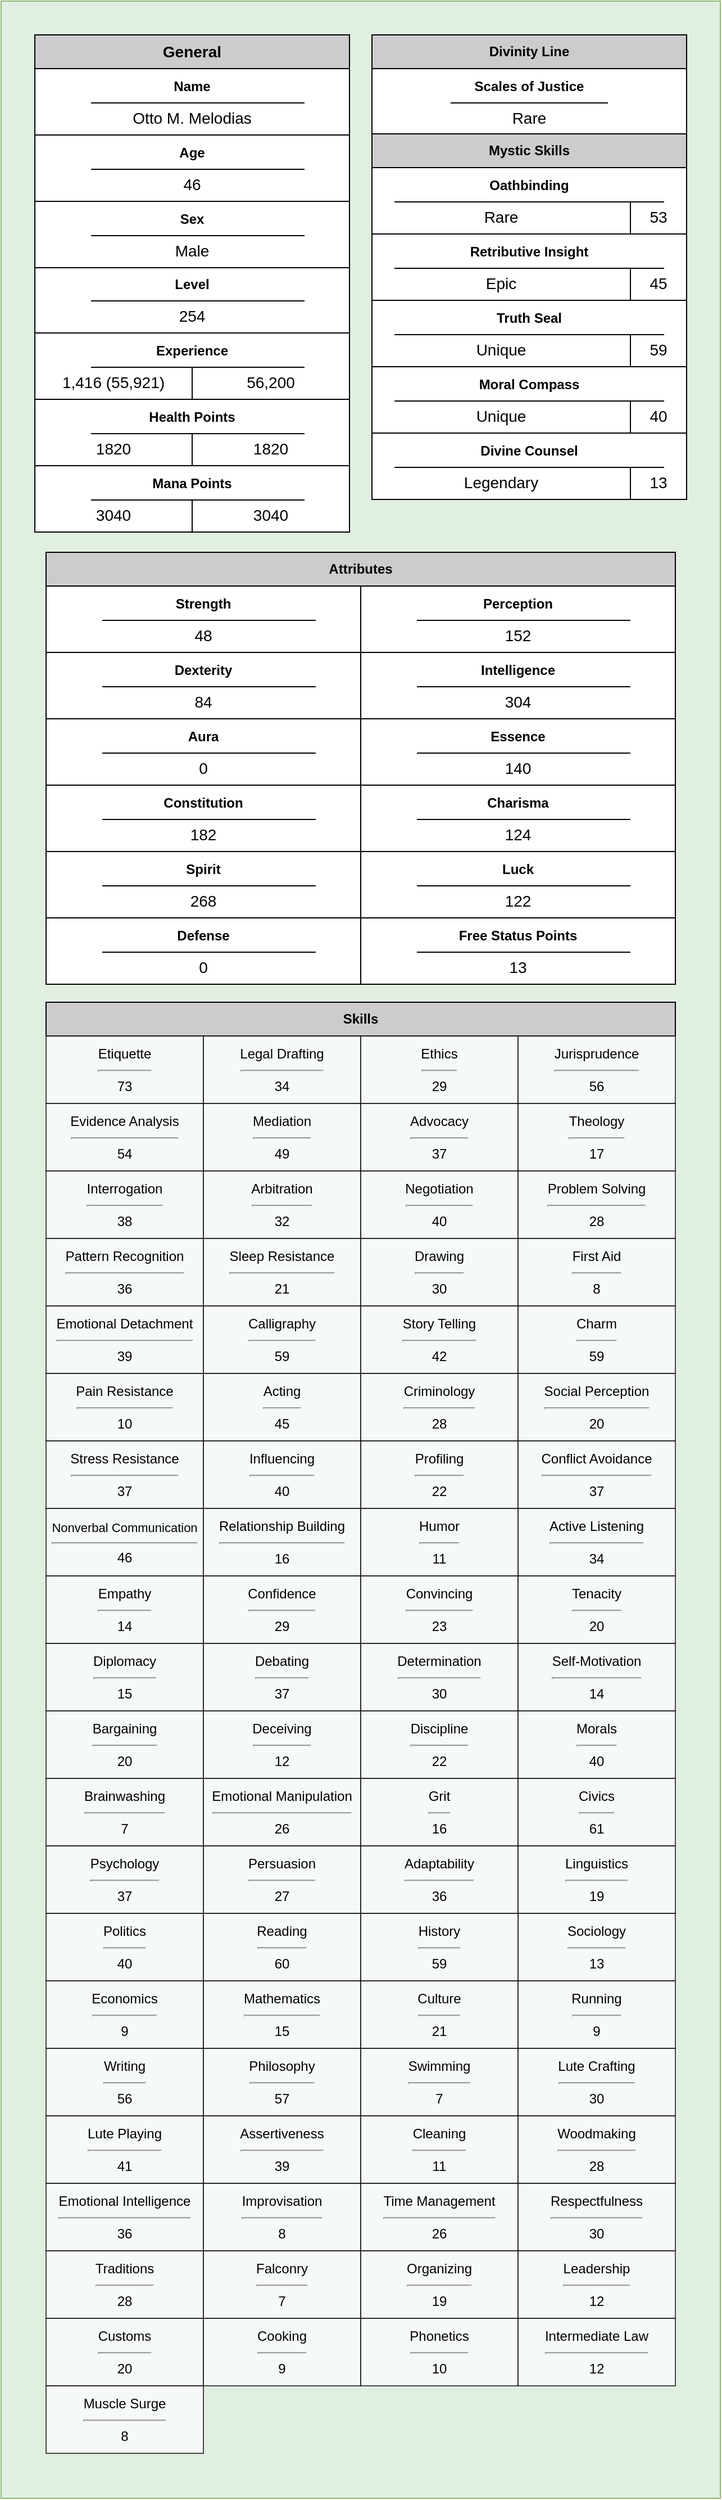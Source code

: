 <mxfile>
    <diagram name="Chapter_197_Otto" id="vyDlKF1bLINm5wJuJQlG">
        <mxGraphModel dx="1026" dy="722" grid="1" gridSize="10" guides="1" tooltips="1" connect="1" arrows="1" fold="1" page="1" pageScale="1" pageWidth="827" pageHeight="1169" math="0" shadow="0">
            <root>
                <mxCell id="0"/>
                <mxCell id="1" parent="0"/>
                <mxCell id="cvKSAtzWg2OH9WG14mFE-227" value="" style="rounded=0;whiteSpace=wrap;html=1;fillColor=#FFFFFF;strokeColor=#82b366;" parent="1" vertex="1">
                    <mxGeometry x="40" y="40" width="640" height="2220" as="geometry"/>
                </mxCell>
                <mxCell id="7pUMp-ePgJumYKTbxFki-1" value="" style="rounded=0;whiteSpace=wrap;html=1;fillColor=#d5e8d4;strokeColor=#82b366;opacity=70;" parent="1" vertex="1">
                    <mxGeometry x="40" y="40" width="640" height="2220" as="geometry"/>
                </mxCell>
                <mxCell id="7pUMp-ePgJumYKTbxFki-2" value="&lt;b&gt;&lt;font style=&quot;font-size: 14px;&quot; color=&quot;#000000&quot;&gt;General&lt;/font&gt;&lt;/b&gt;" style="rounded=1;whiteSpace=wrap;html=1;fillColor=#CCCCCC;strokeColor=#000000;arcSize=0;" parent="1" vertex="1">
                    <mxGeometry x="70" y="70" width="280" height="30" as="geometry"/>
                </mxCell>
                <mxCell id="7pUMp-ePgJumYKTbxFki-8" value="&lt;b&gt;Attributes&lt;/b&gt;" style="rounded=1;whiteSpace=wrap;html=1;fillColor=#CCCCCC;strokeColor=#000000;fontColor=#000000;arcSize=0;" parent="1" vertex="1">
                    <mxGeometry x="80" y="530" width="560" height="30" as="geometry"/>
                </mxCell>
                <mxCell id="cvKSAtzWg2OH9WG14mFE-49" value="&lt;b&gt;&lt;font color=&quot;#000000&quot;&gt;Divinity Line&lt;/font&gt;&lt;/b&gt;" style="rounded=1;whiteSpace=wrap;html=1;fillColor=#CCCCCC;strokeColor=#000000;arcSize=0;" parent="1" vertex="1">
                    <mxGeometry x="370" y="70" width="280" height="30" as="geometry"/>
                </mxCell>
                <mxCell id="cvKSAtzWg2OH9WG14mFE-122" value="&lt;font style=&quot;font-size: 14px;&quot; color=&quot;#000000&quot;&gt;Otto M. Melodias&lt;/font&gt;" style="shape=partialRectangle;whiteSpace=wrap;html=1;bottom=1;right=1;left=1;top=0;fillColor=#FFFFFF;routingCenterX=-0.5;shadow=0;comic=0;strokeColor=#000000;fontSize=17;" parent="1" vertex="1">
                    <mxGeometry x="70" y="129" width="280" height="30" as="geometry"/>
                </mxCell>
                <mxCell id="cvKSAtzWg2OH9WG14mFE-123" value="&lt;font size=&quot;1&quot; style=&quot;&quot; color=&quot;#000000&quot;&gt;&lt;b style=&quot;font-size: 12px;&quot;&gt;Name&lt;/b&gt;&lt;/font&gt;" style="shape=partialRectangle;whiteSpace=wrap;html=1;bottom=1;right=1;left=1;top=0;fillColor=#FFFFFF;routingCenterX=-0.5;shadow=0;comic=0;strokeColor=#000000;fontSize=17;direction=west;" parent="1" vertex="1">
                    <mxGeometry x="70" y="100" width="280" height="30" as="geometry"/>
                </mxCell>
                <mxCell id="cvKSAtzWg2OH9WG14mFE-124" value="" style="line;strokeWidth=1;html=1;shadow=0;comic=0;strokeColor=#000000;fontSize=17;fillColor=#FFFFFF;" parent="1" vertex="1">
                    <mxGeometry x="120" y="130" width="190" height="1" as="geometry"/>
                </mxCell>
                <mxCell id="cvKSAtzWg2OH9WG14mFE-125" value="&lt;font style=&quot;font-size: 14px;&quot; color=&quot;#000000&quot;&gt;Rare&lt;/font&gt;" style="shape=partialRectangle;whiteSpace=wrap;html=1;bottom=1;right=1;left=1;top=0;fillColor=#FFFFFF;routingCenterX=-0.5;shadow=0;comic=0;strokeColor=#000000;fontSize=17;" parent="1" vertex="1">
                    <mxGeometry x="370" y="129" width="280" height="30" as="geometry"/>
                </mxCell>
                <mxCell id="cvKSAtzWg2OH9WG14mFE-126" value="&lt;font size=&quot;1&quot; style=&quot;&quot; color=&quot;#000000&quot;&gt;&lt;b style=&quot;font-size: 12px;&quot;&gt;Scales of Justice&lt;/b&gt;&lt;/font&gt;" style="shape=partialRectangle;whiteSpace=wrap;html=1;bottom=1;right=1;left=1;top=0;fillColor=#FFFFFF;routingCenterX=-0.5;shadow=0;comic=0;strokeColor=#000000;fontSize=17;direction=west;" parent="1" vertex="1">
                    <mxGeometry x="370" y="100" width="280" height="30" as="geometry"/>
                </mxCell>
                <mxCell id="cvKSAtzWg2OH9WG14mFE-127" value="" style="line;strokeWidth=1;html=1;shadow=0;comic=0;strokeColor=#000000;fontSize=17;fillColor=#FFFFFF;" parent="1" vertex="1">
                    <mxGeometry x="440" y="130" width="140" height="1" as="geometry"/>
                </mxCell>
                <mxCell id="cvKSAtzWg2OH9WG14mFE-128" value="&lt;font style=&quot;font-size: 14px;&quot; color=&quot;#000000&quot;&gt;254&lt;/font&gt;" style="shape=partialRectangle;whiteSpace=wrap;html=1;bottom=1;right=1;left=1;top=0;fillColor=#FFFFFF;routingCenterX=-0.5;shadow=0;comic=0;strokeColor=#000000;fontSize=17;" parent="1" vertex="1">
                    <mxGeometry x="70" y="305" width="280" height="30" as="geometry"/>
                </mxCell>
                <mxCell id="cvKSAtzWg2OH9WG14mFE-129" value="&lt;font size=&quot;1&quot; style=&quot;&quot; color=&quot;#000000&quot;&gt;&lt;b style=&quot;font-size: 12px;&quot;&gt;Level&lt;/b&gt;&lt;/font&gt;" style="shape=partialRectangle;whiteSpace=wrap;html=1;bottom=1;right=1;left=1;top=0;fillColor=#FFFFFF;routingCenterX=-0.5;shadow=0;comic=0;strokeColor=#000000;fontSize=17;direction=west;" parent="1" vertex="1">
                    <mxGeometry x="70" y="276" width="280" height="30" as="geometry"/>
                </mxCell>
                <mxCell id="cvKSAtzWg2OH9WG14mFE-130" value="" style="line;strokeWidth=1;html=1;shadow=0;comic=0;strokeColor=#000000;fontSize=17;fillColor=#FFFFFF;" parent="1" vertex="1">
                    <mxGeometry x="120" y="306" width="190" height="1" as="geometry"/>
                </mxCell>
                <mxCell id="cvKSAtzWg2OH9WG14mFE-136" value="56,200" style="shape=partialRectangle;whiteSpace=wrap;html=1;bottom=1;right=1;left=1;top=0;fillColor=#FFFFFF;routingCenterX=-0.5;shadow=0;comic=0;strokeColor=#000000;strokeWidth=1;fontSize=14;fontColor=#000000;" parent="1" vertex="1">
                    <mxGeometry x="210" y="364" width="140" height="30" as="geometry"/>
                </mxCell>
                <mxCell id="cvKSAtzWg2OH9WG14mFE-137" value="1,416 (55,921)" style="shape=partialRectangle;whiteSpace=wrap;html=1;bottom=1;right=1;left=1;top=0;fillColor=#FFFFFF;routingCenterX=-0.5;shadow=0;comic=0;strokeColor=#000000;strokeWidth=1;fontSize=14;fontColor=#000000;" parent="1" vertex="1">
                    <mxGeometry x="70" y="364" width="140" height="30" as="geometry"/>
                </mxCell>
                <mxCell id="cvKSAtzWg2OH9WG14mFE-133" value="" style="line;strokeWidth=1;html=1;shadow=0;comic=0;strokeColor=#000000;fontSize=17;fillColor=#FFFFFF;" parent="1" vertex="1">
                    <mxGeometry x="120" y="365" width="190" height="1" as="geometry"/>
                </mxCell>
                <mxCell id="cvKSAtzWg2OH9WG14mFE-132" value="&lt;font size=&quot;1&quot; style=&quot;&quot; color=&quot;#000000&quot;&gt;&lt;b style=&quot;font-size: 12px;&quot;&gt;Experience&lt;/b&gt;&lt;/font&gt;" style="shape=partialRectangle;whiteSpace=wrap;html=1;bottom=1;right=1;left=1;top=0;fillColor=#FFFFFF;routingCenterX=-0.5;shadow=0;comic=0;strokeColor=#000000;fontSize=17;direction=west;" parent="1" vertex="1">
                    <mxGeometry x="70" y="335" width="280" height="30" as="geometry"/>
                </mxCell>
                <mxCell id="cvKSAtzWg2OH9WG14mFE-139" value="1820" style="shape=partialRectangle;whiteSpace=wrap;html=1;bottom=1;right=1;left=1;top=0;fillColor=#FFFFFF;routingCenterX=-0.5;shadow=0;comic=0;strokeColor=#000000;strokeWidth=1;fontSize=14;fontColor=#000000;" parent="1" vertex="1">
                    <mxGeometry x="210" y="423" width="140" height="30" as="geometry"/>
                </mxCell>
                <mxCell id="cvKSAtzWg2OH9WG14mFE-140" value="1820" style="shape=partialRectangle;whiteSpace=wrap;html=1;bottom=1;right=1;left=1;top=0;fillColor=#FFFFFF;routingCenterX=-0.5;shadow=0;comic=0;strokeColor=#000000;strokeWidth=1;fontSize=14;fontColor=#000000;" parent="1" vertex="1">
                    <mxGeometry x="70" y="423" width="140" height="30" as="geometry"/>
                </mxCell>
                <mxCell id="cvKSAtzWg2OH9WG14mFE-141" value="" style="line;strokeWidth=1;html=1;shadow=0;comic=0;strokeColor=#000000;fontSize=17;fillColor=#FFFFFF;" parent="1" vertex="1">
                    <mxGeometry x="120" y="424" width="190" height="1" as="geometry"/>
                </mxCell>
                <mxCell id="cvKSAtzWg2OH9WG14mFE-142" value="&lt;font size=&quot;1&quot; style=&quot;&quot; color=&quot;#000000&quot;&gt;&lt;b style=&quot;font-size: 12px;&quot;&gt;Health Points&lt;/b&gt;&lt;/font&gt;" style="shape=partialRectangle;whiteSpace=wrap;html=1;bottom=1;right=1;left=1;top=0;fillColor=#FFFFFF;routingCenterX=-0.5;shadow=0;comic=0;strokeColor=#000000;fontSize=17;direction=west;" parent="1" vertex="1">
                    <mxGeometry x="70" y="394" width="280" height="30" as="geometry"/>
                </mxCell>
                <mxCell id="cvKSAtzWg2OH9WG14mFE-143" value="3040" style="shape=partialRectangle;whiteSpace=wrap;html=1;bottom=1;right=1;left=1;top=0;fillColor=#FFFFFF;routingCenterX=-0.5;shadow=0;comic=0;strokeColor=#000000;strokeWidth=1;fontSize=14;fontColor=#000000;" parent="1" vertex="1">
                    <mxGeometry x="210" y="482" width="140" height="30" as="geometry"/>
                </mxCell>
                <mxCell id="cvKSAtzWg2OH9WG14mFE-144" value="3040" style="shape=partialRectangle;whiteSpace=wrap;html=1;bottom=1;right=1;left=1;top=0;fillColor=#FFFFFF;routingCenterX=-0.5;shadow=0;comic=0;strokeColor=#000000;strokeWidth=1;fontSize=14;fontColor=#000000;" parent="1" vertex="1">
                    <mxGeometry x="70" y="482" width="140" height="30" as="geometry"/>
                </mxCell>
                <mxCell id="cvKSAtzWg2OH9WG14mFE-145" value="" style="line;strokeWidth=1;html=1;shadow=0;comic=0;strokeColor=#000000;fontSize=17;fillColor=#FFFFFF;" parent="1" vertex="1">
                    <mxGeometry x="120" y="483" width="190" height="1" as="geometry"/>
                </mxCell>
                <mxCell id="cvKSAtzWg2OH9WG14mFE-146" value="&lt;font size=&quot;1&quot; style=&quot;&quot; color=&quot;#000000&quot;&gt;&lt;b style=&quot;font-size: 12px;&quot;&gt;Mana Points&lt;/b&gt;&lt;/font&gt;" style="shape=partialRectangle;whiteSpace=wrap;html=1;bottom=1;right=1;left=1;top=0;fillColor=#FFFFFF;routingCenterX=-0.5;shadow=0;comic=0;strokeColor=#000000;fontSize=17;direction=west;" parent="1" vertex="1">
                    <mxGeometry x="70" y="453" width="280" height="30" as="geometry"/>
                </mxCell>
                <mxCell id="cvKSAtzWg2OH9WG14mFE-147" value="53" style="shape=partialRectangle;whiteSpace=wrap;html=1;bottom=1;right=1;left=1;top=0;fillColor=#FFFFFF;routingCenterX=-0.5;shadow=0;comic=0;strokeColor=#000000;strokeWidth=1;fontSize=14;fontColor=#000000;" parent="1" vertex="1">
                    <mxGeometry x="600" y="217" width="50" height="30" as="geometry"/>
                </mxCell>
                <mxCell id="cvKSAtzWg2OH9WG14mFE-148" value="Rare" style="shape=partialRectangle;whiteSpace=wrap;html=1;bottom=1;right=1;left=1;top=0;fillColor=#FFFFFF;routingCenterX=-0.5;shadow=0;comic=0;strokeColor=#000000;strokeWidth=1;fontSize=14;fontColor=#000000;" parent="1" vertex="1">
                    <mxGeometry x="370" y="217" width="230" height="30" as="geometry"/>
                </mxCell>
                <mxCell id="cvKSAtzWg2OH9WG14mFE-150" value="&lt;font size=&quot;1&quot; style=&quot;&quot; color=&quot;#000000&quot;&gt;&lt;b style=&quot;font-size: 12px;&quot;&gt;Oathbinding&lt;/b&gt;&lt;/font&gt;" style="shape=partialRectangle;whiteSpace=wrap;html=1;bottom=1;right=1;left=1;top=0;fillColor=#FFFFFF;routingCenterX=-0.5;shadow=0;comic=0;strokeColor=#000000;fontSize=17;direction=west;" parent="1" vertex="1">
                    <mxGeometry x="370" y="188" width="280" height="30" as="geometry"/>
                </mxCell>
                <mxCell id="cvKSAtzWg2OH9WG14mFE-149" value="" style="line;strokeWidth=1;html=1;shadow=0;comic=0;strokeColor=#000000;fontSize=17;fillColor=#FFFFFF;" parent="1" vertex="1">
                    <mxGeometry x="390" y="218" width="240" height="1" as="geometry"/>
                </mxCell>
                <mxCell id="cvKSAtzWg2OH9WG14mFE-152" value="45" style="shape=partialRectangle;whiteSpace=wrap;html=1;bottom=1;right=1;left=1;top=0;fillColor=#FFFFFF;routingCenterX=-0.5;shadow=0;comic=0;strokeColor=#000000;strokeWidth=1;fontSize=14;fontColor=#000000;" parent="1" vertex="1">
                    <mxGeometry x="600" y="276" width="50" height="30" as="geometry"/>
                </mxCell>
                <mxCell id="cvKSAtzWg2OH9WG14mFE-153" value="Epic" style="shape=partialRectangle;whiteSpace=wrap;html=1;bottom=1;right=1;left=1;top=0;fillColor=#FFFFFF;routingCenterX=-0.5;shadow=0;comic=0;strokeColor=#000000;strokeWidth=1;fontSize=14;fontColor=#000000;" parent="1" vertex="1">
                    <mxGeometry x="370" y="276" width="230" height="30" as="geometry"/>
                </mxCell>
                <mxCell id="cvKSAtzWg2OH9WG14mFE-155" value="&lt;font size=&quot;1&quot; style=&quot;&quot; color=&quot;#000000&quot;&gt;&lt;b style=&quot;font-size: 12px;&quot;&gt;Retributive Insight&lt;/b&gt;&lt;/font&gt;" style="shape=partialRectangle;whiteSpace=wrap;html=1;bottom=1;right=1;left=1;top=0;fillColor=#FFFFFF;routingCenterX=-0.5;shadow=0;comic=0;strokeColor=#000000;fontSize=17;direction=west;" parent="1" vertex="1">
                    <mxGeometry x="370" y="247" width="280" height="30" as="geometry"/>
                </mxCell>
                <mxCell id="cvKSAtzWg2OH9WG14mFE-156" value="" style="line;strokeWidth=1;html=1;shadow=0;comic=0;strokeColor=#000000;fontSize=17;fillColor=#FFFFFF;" parent="1" vertex="1">
                    <mxGeometry x="390" y="277" width="240" height="1" as="geometry"/>
                </mxCell>
                <mxCell id="cvKSAtzWg2OH9WG14mFE-157" value="59" style="shape=partialRectangle;whiteSpace=wrap;html=1;bottom=1;right=1;left=1;top=0;fillColor=#FFFFFF;routingCenterX=-0.5;shadow=0;comic=0;strokeColor=#000000;strokeWidth=1;fontSize=14;fontColor=#000000;" parent="1" vertex="1">
                    <mxGeometry x="600" y="335" width="50" height="30" as="geometry"/>
                </mxCell>
                <mxCell id="cvKSAtzWg2OH9WG14mFE-158" value="Unique" style="shape=partialRectangle;whiteSpace=wrap;html=1;bottom=1;right=1;left=1;top=0;fillColor=#FFFFFF;routingCenterX=-0.5;shadow=0;comic=0;strokeColor=#000000;strokeWidth=1;fontSize=14;fontColor=#000000;" parent="1" vertex="1">
                    <mxGeometry x="370" y="335" width="230" height="30" as="geometry"/>
                </mxCell>
                <mxCell id="cvKSAtzWg2OH9WG14mFE-160" value="&lt;font size=&quot;1&quot; style=&quot;&quot; color=&quot;#000000&quot;&gt;&lt;b style=&quot;font-size: 12px;&quot;&gt;Truth Seal&lt;/b&gt;&lt;/font&gt;" style="shape=partialRectangle;whiteSpace=wrap;html=1;bottom=1;right=1;left=1;top=0;fillColor=#FFFFFF;routingCenterX=-0.5;shadow=0;comic=0;strokeColor=#000000;fontSize=17;direction=west;" parent="1" vertex="1">
                    <mxGeometry x="370" y="306" width="280" height="30" as="geometry"/>
                </mxCell>
                <mxCell id="cvKSAtzWg2OH9WG14mFE-161" value="" style="line;strokeWidth=1;html=1;shadow=0;comic=0;strokeColor=#000000;fontSize=17;fillColor=#FFFFFF;" parent="1" vertex="1">
                    <mxGeometry x="390" y="336" width="240" height="1" as="geometry"/>
                </mxCell>
                <mxCell id="cvKSAtzWg2OH9WG14mFE-162" value="&lt;b&gt;&lt;font color=&quot;#000000&quot;&gt;Mystic Skills&lt;/font&gt;&lt;/b&gt;" style="rounded=1;whiteSpace=wrap;html=1;fillColor=#CCCCCC;strokeColor=#000000;arcSize=0;" parent="1" vertex="1">
                    <mxGeometry x="370" y="158" width="280" height="30" as="geometry"/>
                </mxCell>
                <mxCell id="cvKSAtzWg2OH9WG14mFE-163" value="&lt;font style=&quot;font-size: 14px;&quot; color=&quot;#000000&quot;&gt;48&lt;/font&gt;" style="shape=partialRectangle;whiteSpace=wrap;html=1;bottom=1;right=1;left=1;top=0;fillColor=#FFFFFF;routingCenterX=-0.5;shadow=0;comic=0;strokeColor=#000000;fontSize=17;" parent="1" vertex="1">
                    <mxGeometry x="80" y="589" width="280" height="30" as="geometry"/>
                </mxCell>
                <mxCell id="cvKSAtzWg2OH9WG14mFE-164" value="&lt;font size=&quot;1&quot; style=&quot;&quot; color=&quot;#000000&quot;&gt;&lt;b style=&quot;font-size: 12px;&quot;&gt;Strength&lt;/b&gt;&lt;/font&gt;" style="shape=partialRectangle;whiteSpace=wrap;html=1;bottom=1;right=1;left=1;top=0;fillColor=#FFFFFF;routingCenterX=-0.5;shadow=0;comic=0;strokeColor=#000000;fontSize=17;direction=west;" parent="1" vertex="1">
                    <mxGeometry x="80" y="560" width="280" height="30" as="geometry"/>
                </mxCell>
                <mxCell id="cvKSAtzWg2OH9WG14mFE-165" value="" style="line;strokeWidth=1;html=1;shadow=0;comic=0;strokeColor=#000000;fontSize=17;fillColor=#FFFFFF;" parent="1" vertex="1">
                    <mxGeometry x="130" y="590" width="190" height="1" as="geometry"/>
                </mxCell>
                <mxCell id="cvKSAtzWg2OH9WG14mFE-166" value="&lt;font style=&quot;font-size: 14px;&quot; color=&quot;#000000&quot;&gt;84&lt;/font&gt;" style="shape=partialRectangle;whiteSpace=wrap;html=1;bottom=1;right=1;left=1;top=0;fillColor=#FFFFFF;routingCenterX=-0.5;shadow=0;comic=0;strokeColor=#000000;fontSize=17;" parent="1" vertex="1">
                    <mxGeometry x="80" y="648" width="280" height="30" as="geometry"/>
                </mxCell>
                <mxCell id="cvKSAtzWg2OH9WG14mFE-167" value="&lt;font size=&quot;1&quot; style=&quot;&quot; color=&quot;#000000&quot;&gt;&lt;b style=&quot;font-size: 12px;&quot;&gt;Dexterity&lt;/b&gt;&lt;/font&gt;" style="shape=partialRectangle;whiteSpace=wrap;html=1;bottom=1;right=1;left=1;top=0;fillColor=#FFFFFF;routingCenterX=-0.5;shadow=0;comic=0;strokeColor=#000000;fontSize=17;direction=west;" parent="1" vertex="1">
                    <mxGeometry x="80" y="619" width="280" height="30" as="geometry"/>
                </mxCell>
                <mxCell id="cvKSAtzWg2OH9WG14mFE-168" value="" style="line;strokeWidth=1;html=1;shadow=0;comic=0;strokeColor=#000000;fontSize=17;fillColor=#FFFFFF;" parent="1" vertex="1">
                    <mxGeometry x="130" y="649" width="190" height="1" as="geometry"/>
                </mxCell>
                <mxCell id="cvKSAtzWg2OH9WG14mFE-174" value="&lt;font style=&quot;font-size: 14px;&quot; color=&quot;#000000&quot;&gt;0&lt;/font&gt;" style="shape=partialRectangle;whiteSpace=wrap;html=1;bottom=1;right=1;left=1;top=0;fillColor=#FFFFFF;routingCenterX=-0.5;shadow=0;comic=0;strokeColor=#000000;fontSize=17;" parent="1" vertex="1">
                    <mxGeometry x="80" y="707" width="280" height="30" as="geometry"/>
                </mxCell>
                <mxCell id="cvKSAtzWg2OH9WG14mFE-175" value="&lt;font size=&quot;1&quot; style=&quot;&quot; color=&quot;#000000&quot;&gt;&lt;b style=&quot;font-size: 12px;&quot;&gt;Aura&lt;/b&gt;&lt;/font&gt;" style="shape=partialRectangle;whiteSpace=wrap;html=1;bottom=1;right=1;left=1;top=0;fillColor=#FFFFFF;routingCenterX=-0.5;shadow=0;comic=0;strokeColor=#000000;fontSize=17;direction=west;" parent="1" vertex="1">
                    <mxGeometry x="80" y="678" width="280" height="30" as="geometry"/>
                </mxCell>
                <mxCell id="cvKSAtzWg2OH9WG14mFE-176" value="" style="line;strokeWidth=1;html=1;shadow=0;comic=0;strokeColor=#000000;fontSize=17;fillColor=#FFFFFF;" parent="1" vertex="1">
                    <mxGeometry x="130" y="708" width="190" height="1" as="geometry"/>
                </mxCell>
                <mxCell id="cvKSAtzWg2OH9WG14mFE-180" value="&lt;font style=&quot;font-size: 14px;&quot; color=&quot;#000000&quot;&gt;152&lt;/font&gt;" style="shape=partialRectangle;whiteSpace=wrap;html=1;bottom=1;right=1;left=1;top=0;fillColor=#FFFFFF;routingCenterX=-0.5;shadow=0;comic=0;strokeColor=#000000;fontSize=17;" parent="1" vertex="1">
                    <mxGeometry x="360" y="589" width="280" height="30" as="geometry"/>
                </mxCell>
                <mxCell id="cvKSAtzWg2OH9WG14mFE-181" value="&lt;font size=&quot;1&quot; style=&quot;&quot; color=&quot;#000000&quot;&gt;&lt;b style=&quot;font-size: 12px;&quot;&gt;Perception&lt;/b&gt;&lt;/font&gt;" style="shape=partialRectangle;whiteSpace=wrap;html=1;bottom=1;right=1;left=1;top=0;fillColor=#FFFFFF;routingCenterX=-0.5;shadow=0;comic=0;strokeColor=#000000;fontSize=17;direction=west;gradientColor=none;gradientDirection=west;" parent="1" vertex="1">
                    <mxGeometry x="360" y="560" width="280" height="30" as="geometry"/>
                </mxCell>
                <mxCell id="cvKSAtzWg2OH9WG14mFE-182" value="" style="line;strokeWidth=1;html=1;shadow=0;comic=0;strokeColor=#000000;fontSize=17;fillColor=#FFFFFF;" parent="1" vertex="1">
                    <mxGeometry x="410" y="590" width="190" height="1" as="geometry"/>
                </mxCell>
                <mxCell id="cvKSAtzWg2OH9WG14mFE-183" value="&lt;font style=&quot;font-size: 14px;&quot; color=&quot;#000000&quot;&gt;304&lt;/font&gt;" style="shape=partialRectangle;whiteSpace=wrap;html=1;bottom=1;right=1;left=1;top=0;fillColor=#FFFFFF;routingCenterX=-0.5;shadow=0;comic=0;strokeColor=#000000;fontSize=17;" parent="1" vertex="1">
                    <mxGeometry x="360" y="648" width="280" height="30" as="geometry"/>
                </mxCell>
                <mxCell id="cvKSAtzWg2OH9WG14mFE-184" value="&lt;font size=&quot;1&quot; style=&quot;&quot; color=&quot;#000000&quot;&gt;&lt;b style=&quot;font-size: 12px;&quot;&gt;Intelligence&lt;/b&gt;&lt;/font&gt;" style="shape=partialRectangle;whiteSpace=wrap;html=1;bottom=1;right=1;left=1;top=0;fillColor=#FFFFFF;routingCenterX=-0.5;shadow=0;comic=0;strokeColor=#000000;fontSize=17;direction=west;" parent="1" vertex="1">
                    <mxGeometry x="360" y="619" width="280" height="30" as="geometry"/>
                </mxCell>
                <mxCell id="cvKSAtzWg2OH9WG14mFE-185" value="" style="line;strokeWidth=1;html=1;shadow=0;comic=0;strokeColor=#000000;fontSize=17;fillColor=#FFFFFF;" parent="1" vertex="1">
                    <mxGeometry x="410" y="649" width="190" height="1" as="geometry"/>
                </mxCell>
                <mxCell id="cvKSAtzWg2OH9WG14mFE-186" value="&lt;font style=&quot;font-size: 14px;&quot; color=&quot;#000000&quot;&gt;140&lt;/font&gt;" style="shape=partialRectangle;whiteSpace=wrap;html=1;bottom=1;right=1;left=1;top=0;fillColor=#FFFFFF;routingCenterX=-0.5;shadow=0;comic=0;strokeColor=#000000;fontSize=17;" parent="1" vertex="1">
                    <mxGeometry x="360" y="707" width="280" height="30" as="geometry"/>
                </mxCell>
                <mxCell id="cvKSAtzWg2OH9WG14mFE-187" value="&lt;font size=&quot;1&quot; style=&quot;&quot; color=&quot;#000000&quot;&gt;&lt;b style=&quot;font-size: 12px;&quot;&gt;Essence&lt;/b&gt;&lt;/font&gt;" style="shape=partialRectangle;whiteSpace=wrap;html=1;bottom=1;right=1;left=1;top=0;fillColor=#FFFFFF;routingCenterX=-0.5;shadow=0;comic=0;strokeColor=#000000;fontSize=17;direction=west;" parent="1" vertex="1">
                    <mxGeometry x="360" y="678" width="280" height="30" as="geometry"/>
                </mxCell>
                <mxCell id="cvKSAtzWg2OH9WG14mFE-188" value="" style="line;strokeWidth=1;html=1;shadow=0;comic=0;strokeColor=#000000;fontSize=17;fillColor=#FFFFFF;" parent="1" vertex="1">
                    <mxGeometry x="410" y="708" width="190" height="1" as="geometry"/>
                </mxCell>
                <mxCell id="cvKSAtzWg2OH9WG14mFE-189" value="&lt;font style=&quot;font-size: 14px;&quot; color=&quot;#000000&quot;&gt;182&lt;/font&gt;" style="shape=partialRectangle;whiteSpace=wrap;html=1;bottom=1;right=1;left=1;top=0;fillColor=#FFFFFF;routingCenterX=-0.5;shadow=0;comic=0;strokeColor=#000000;fontSize=17;" parent="1" vertex="1">
                    <mxGeometry x="80" y="766" width="280" height="30" as="geometry"/>
                </mxCell>
                <mxCell id="cvKSAtzWg2OH9WG14mFE-190" value="&lt;font size=&quot;1&quot; style=&quot;&quot; color=&quot;#000000&quot;&gt;&lt;b style=&quot;font-size: 12px;&quot;&gt;Constitution&lt;/b&gt;&lt;/font&gt;" style="shape=partialRectangle;whiteSpace=wrap;html=1;bottom=1;right=1;left=1;top=0;fillColor=#FFFFFF;routingCenterX=-0.5;shadow=0;comic=0;strokeColor=#000000;fontSize=17;direction=west;" parent="1" vertex="1">
                    <mxGeometry x="80" y="737" width="280" height="30" as="geometry"/>
                </mxCell>
                <mxCell id="cvKSAtzWg2OH9WG14mFE-191" value="" style="line;strokeWidth=1;html=1;shadow=0;comic=0;strokeColor=#000000;fontSize=17;fillColor=#FFFFFF;" parent="1" vertex="1">
                    <mxGeometry x="130" y="767" width="190" height="1" as="geometry"/>
                </mxCell>
                <mxCell id="cvKSAtzWg2OH9WG14mFE-193" value="&lt;font style=&quot;font-size: 14px;&quot; color=&quot;#000000&quot;&gt;268&lt;/font&gt;" style="shape=partialRectangle;whiteSpace=wrap;html=1;bottom=1;right=1;left=1;top=0;fillColor=#FFFFFF;routingCenterX=-0.5;shadow=0;comic=0;strokeColor=#000000;fontSize=17;" parent="1" vertex="1">
                    <mxGeometry x="80" y="825" width="280" height="30" as="geometry"/>
                </mxCell>
                <mxCell id="cvKSAtzWg2OH9WG14mFE-194" value="&lt;font size=&quot;1&quot; style=&quot;&quot; color=&quot;#000000&quot;&gt;&lt;b style=&quot;font-size: 12px;&quot;&gt;Spirit&lt;/b&gt;&lt;/font&gt;" style="shape=partialRectangle;whiteSpace=wrap;html=1;bottom=1;right=1;left=1;top=0;fillColor=#FFFFFF;routingCenterX=-0.5;shadow=0;comic=0;strokeColor=#000000;fontSize=17;direction=west;" parent="1" vertex="1">
                    <mxGeometry x="80" y="796" width="280" height="30" as="geometry"/>
                </mxCell>
                <mxCell id="cvKSAtzWg2OH9WG14mFE-195" value="" style="line;strokeWidth=1;html=1;shadow=0;comic=0;strokeColor=#000000;fontSize=17;fillColor=#FFFFFF;" parent="1" vertex="1">
                    <mxGeometry x="130" y="826" width="190" height="1" as="geometry"/>
                </mxCell>
                <mxCell id="cvKSAtzWg2OH9WG14mFE-196" value="&lt;font style=&quot;font-size: 14px;&quot; color=&quot;#000000&quot;&gt;0&lt;/font&gt;" style="shape=partialRectangle;whiteSpace=wrap;html=1;bottom=1;right=1;left=1;top=0;fillColor=#FFFFFF;routingCenterX=-0.5;shadow=0;comic=0;strokeColor=#000000;fontSize=17;" parent="1" vertex="1">
                    <mxGeometry x="80" y="884" width="280" height="30" as="geometry"/>
                </mxCell>
                <mxCell id="cvKSAtzWg2OH9WG14mFE-197" value="&lt;font size=&quot;1&quot; style=&quot;&quot; color=&quot;#000000&quot;&gt;&lt;b style=&quot;font-size: 12px;&quot;&gt;Defense&lt;/b&gt;&lt;/font&gt;" style="shape=partialRectangle;whiteSpace=wrap;html=1;bottom=1;right=1;left=1;top=0;fillColor=#FFFFFF;routingCenterX=-0.5;shadow=0;comic=0;strokeColor=#000000;fontSize=17;direction=west;" parent="1" vertex="1">
                    <mxGeometry x="80" y="855" width="280" height="30" as="geometry"/>
                </mxCell>
                <mxCell id="cvKSAtzWg2OH9WG14mFE-198" value="" style="line;strokeWidth=1;html=1;shadow=0;comic=0;strokeColor=#000000;fontSize=17;fillColor=#FFFFFF;" parent="1" vertex="1">
                    <mxGeometry x="130" y="885" width="190" height="1" as="geometry"/>
                </mxCell>
                <mxCell id="cvKSAtzWg2OH9WG14mFE-202" value="&lt;font style=&quot;font-size: 14px;&quot; color=&quot;#000000&quot;&gt;124&lt;/font&gt;" style="shape=partialRectangle;whiteSpace=wrap;html=1;bottom=1;right=1;left=1;top=0;fillColor=#FFFFFF;routingCenterX=-0.5;shadow=0;comic=0;strokeColor=#000000;fontSize=17;" parent="1" vertex="1">
                    <mxGeometry x="360" y="766" width="280" height="30" as="geometry"/>
                </mxCell>
                <mxCell id="cvKSAtzWg2OH9WG14mFE-203" value="&lt;font size=&quot;1&quot; style=&quot;&quot; color=&quot;#000000&quot;&gt;&lt;b style=&quot;font-size: 12px;&quot;&gt;Charisma&lt;/b&gt;&lt;/font&gt;" style="shape=partialRectangle;whiteSpace=wrap;html=1;bottom=1;right=1;left=1;top=0;fillColor=#FFFFFF;routingCenterX=-0.5;shadow=0;comic=0;strokeColor=#000000;fontSize=17;direction=west;" parent="1" vertex="1">
                    <mxGeometry x="360" y="737" width="280" height="30" as="geometry"/>
                </mxCell>
                <mxCell id="cvKSAtzWg2OH9WG14mFE-204" value="" style="line;strokeWidth=1;html=1;shadow=0;comic=0;strokeColor=#000000;fontSize=17;fillColor=#FFFFFF;" parent="1" vertex="1">
                    <mxGeometry x="410" y="767" width="190" height="1" as="geometry"/>
                </mxCell>
                <mxCell id="cvKSAtzWg2OH9WG14mFE-205" value="&lt;font style=&quot;font-size: 14px;&quot; color=&quot;#000000&quot;&gt;122&lt;/font&gt;" style="shape=partialRectangle;whiteSpace=wrap;html=1;bottom=1;right=1;left=1;top=0;fillColor=#FFFFFF;routingCenterX=-0.5;shadow=0;comic=0;strokeColor=#000000;fontSize=17;" parent="1" vertex="1">
                    <mxGeometry x="360" y="825" width="280" height="30" as="geometry"/>
                </mxCell>
                <mxCell id="cvKSAtzWg2OH9WG14mFE-206" value="&lt;font size=&quot;1&quot; style=&quot;&quot; color=&quot;#000000&quot;&gt;&lt;b style=&quot;font-size: 12px;&quot;&gt;Luck&lt;/b&gt;&lt;/font&gt;" style="shape=partialRectangle;whiteSpace=wrap;html=1;bottom=1;right=1;left=1;top=0;fillColor=#FFFFFF;routingCenterX=-0.5;shadow=0;comic=0;strokeColor=#000000;fontSize=17;direction=west;" parent="1" vertex="1">
                    <mxGeometry x="360" y="796" width="280" height="30" as="geometry"/>
                </mxCell>
                <mxCell id="cvKSAtzWg2OH9WG14mFE-207" value="" style="line;strokeWidth=1;html=1;shadow=0;comic=0;strokeColor=#000000;fontSize=17;fillColor=#FFFFFF;" parent="1" vertex="1">
                    <mxGeometry x="410" y="826" width="190" height="1" as="geometry"/>
                </mxCell>
                <mxCell id="cvKSAtzWg2OH9WG14mFE-211" value="&lt;font style=&quot;font-size: 14px;&quot; color=&quot;#000000&quot;&gt;13&lt;/font&gt;" style="shape=partialRectangle;whiteSpace=wrap;html=1;bottom=1;right=1;left=1;top=0;fillColor=#FFFFFF;routingCenterX=-0.5;shadow=0;comic=0;strokeColor=#000000;fontSize=17;" parent="1" vertex="1">
                    <mxGeometry x="360" y="884" width="280" height="30" as="geometry"/>
                </mxCell>
                <mxCell id="cvKSAtzWg2OH9WG14mFE-212" value="&lt;font size=&quot;1&quot; style=&quot;&quot; color=&quot;#000000&quot;&gt;&lt;b style=&quot;font-size: 12px;&quot;&gt;Free Status Points&lt;/b&gt;&lt;/font&gt;" style="shape=partialRectangle;whiteSpace=wrap;html=1;bottom=1;right=1;left=1;top=0;fillColor=#FFFFFF;routingCenterX=-0.5;shadow=0;comic=0;strokeColor=#000000;fontSize=17;direction=west;" parent="1" vertex="1">
                    <mxGeometry x="360" y="855" width="280" height="30" as="geometry"/>
                </mxCell>
                <mxCell id="cvKSAtzWg2OH9WG14mFE-213" value="" style="line;strokeWidth=1;html=1;shadow=0;comic=0;strokeColor=#000000;fontSize=17;fillColor=#FFFFFF;" parent="1" vertex="1">
                    <mxGeometry x="410" y="885" width="190" height="1" as="geometry"/>
                </mxCell>
                <mxCell id="cvKSAtzWg2OH9WG14mFE-214" value="&lt;b&gt;Skills&lt;/b&gt;" style="rounded=1;whiteSpace=wrap;html=1;fillColor=#CCCCCC;strokeColor=#000000;fontColor=#000000;arcSize=0;" parent="1" vertex="1">
                    <mxGeometry x="80" y="930" width="560" height="30" as="geometry"/>
                </mxCell>
                <mxCell id="25" value="40" style="shape=partialRectangle;whiteSpace=wrap;html=1;bottom=1;right=1;left=1;top=0;fillColor=#FFFFFF;routingCenterX=-0.5;shadow=0;comic=0;strokeColor=#000000;strokeWidth=1;fontSize=14;fontColor=#000000;" vertex="1" parent="1">
                    <mxGeometry x="600" y="394" width="50" height="30" as="geometry"/>
                </mxCell>
                <mxCell id="26" value="Unique" style="shape=partialRectangle;whiteSpace=wrap;html=1;bottom=1;right=1;left=1;top=0;fillColor=#FFFFFF;routingCenterX=-0.5;shadow=0;comic=0;strokeColor=#000000;strokeWidth=1;fontSize=14;fontColor=#000000;" vertex="1" parent="1">
                    <mxGeometry x="370" y="394" width="230" height="30" as="geometry"/>
                </mxCell>
                <mxCell id="28" value="&lt;font size=&quot;1&quot; style=&quot;&quot; color=&quot;#000000&quot;&gt;&lt;b style=&quot;font-size: 12px;&quot;&gt;Moral Compass&lt;/b&gt;&lt;/font&gt;" style="shape=partialRectangle;whiteSpace=wrap;html=1;bottom=1;right=1;left=1;top=0;fillColor=#FFFFFF;routingCenterX=-0.5;shadow=0;comic=0;strokeColor=#000000;fontSize=17;direction=west;" vertex="1" parent="1">
                    <mxGeometry x="370" y="365" width="280" height="30" as="geometry"/>
                </mxCell>
                <mxCell id="29" value="" style="line;strokeWidth=1;html=1;shadow=0;comic=0;strokeColor=#000000;fontSize=17;fillColor=#FFFFFF;" vertex="1" parent="1">
                    <mxGeometry x="390" y="395" width="240" height="1" as="geometry"/>
                </mxCell>
                <mxCell id="30" value="13" style="shape=partialRectangle;whiteSpace=wrap;html=1;bottom=1;right=1;left=1;top=0;fillColor=#FFFFFF;routingCenterX=-0.5;shadow=0;comic=0;strokeColor=#000000;strokeWidth=1;fontSize=14;fontColor=#000000;" vertex="1" parent="1">
                    <mxGeometry x="600" y="453" width="50" height="30" as="geometry"/>
                </mxCell>
                <mxCell id="31" value="Legendary" style="shape=partialRectangle;whiteSpace=wrap;html=1;bottom=1;right=1;left=1;top=0;fillColor=#FFFFFF;routingCenterX=-0.5;shadow=0;comic=0;strokeColor=#000000;strokeWidth=1;fontSize=14;fontColor=#000000;" vertex="1" parent="1">
                    <mxGeometry x="370" y="453" width="230" height="30" as="geometry"/>
                </mxCell>
                <mxCell id="33" value="&lt;font size=&quot;1&quot; style=&quot;&quot; color=&quot;#000000&quot;&gt;&lt;b style=&quot;font-size: 12px;&quot;&gt;Divine Counsel&lt;/b&gt;&lt;/font&gt;" style="shape=partialRectangle;whiteSpace=wrap;html=1;bottom=1;right=1;left=1;top=0;fillColor=#FFFFFF;routingCenterX=-0.5;shadow=0;comic=0;strokeColor=#000000;fontSize=17;direction=west;" vertex="1" parent="1">
                    <mxGeometry x="370" y="424" width="280" height="30" as="geometry"/>
                </mxCell>
                <mxCell id="34" value="" style="line;strokeWidth=1;html=1;shadow=0;comic=0;strokeColor=#000000;fontSize=17;fillColor=#FFFFFF;" vertex="1" parent="1">
                    <mxGeometry x="390" y="454" width="240" height="1" as="geometry"/>
                </mxCell>
                <mxCell id="35" value="&lt;font style=&quot;font-size: 14px;&quot; color=&quot;#000000&quot;&gt;46&lt;/font&gt;" style="shape=partialRectangle;whiteSpace=wrap;html=1;bottom=1;right=1;left=1;top=0;fillColor=#FFFFFF;routingCenterX=-0.5;shadow=0;comic=0;strokeColor=#000000;fontSize=17;" vertex="1" parent="1">
                    <mxGeometry x="70" y="188" width="280" height="30" as="geometry"/>
                </mxCell>
                <mxCell id="36" value="&lt;font size=&quot;1&quot; style=&quot;&quot; color=&quot;#000000&quot;&gt;&lt;b style=&quot;font-size: 12px;&quot;&gt;Age&lt;/b&gt;&lt;/font&gt;" style="shape=partialRectangle;whiteSpace=wrap;html=1;bottom=1;right=1;left=1;top=0;fillColor=#FFFFFF;routingCenterX=-0.5;shadow=0;comic=0;strokeColor=#000000;fontSize=17;direction=west;" vertex="1" parent="1">
                    <mxGeometry x="70" y="159" width="280" height="30" as="geometry"/>
                </mxCell>
                <mxCell id="37" value="" style="line;strokeWidth=1;html=1;shadow=0;comic=0;strokeColor=#000000;fontSize=17;fillColor=#FFFFFF;" vertex="1" parent="1">
                    <mxGeometry x="120" y="189" width="190" height="1" as="geometry"/>
                </mxCell>
                <mxCell id="38" value="&lt;font style=&quot;font-size: 14px;&quot; color=&quot;#000000&quot;&gt;Male&lt;/font&gt;" style="shape=partialRectangle;whiteSpace=wrap;html=1;bottom=1;right=1;left=1;top=0;fillColor=#FFFFFF;routingCenterX=-0.5;shadow=0;comic=0;strokeColor=#000000;fontSize=17;" vertex="1" parent="1">
                    <mxGeometry x="70" y="247" width="280" height="30" as="geometry"/>
                </mxCell>
                <mxCell id="39" value="&lt;font size=&quot;1&quot; style=&quot;&quot; color=&quot;#000000&quot;&gt;&lt;b style=&quot;font-size: 12px;&quot;&gt;Sex&lt;/b&gt;&lt;/font&gt;" style="shape=partialRectangle;whiteSpace=wrap;html=1;bottom=1;right=1;left=1;top=0;fillColor=#FFFFFF;routingCenterX=-0.5;shadow=0;comic=0;strokeColor=#000000;fontSize=17;direction=west;" vertex="1" parent="1">
                    <mxGeometry x="70" y="218" width="280" height="30" as="geometry"/>
                </mxCell>
                <mxCell id="40" value="" style="line;strokeWidth=1;html=1;shadow=0;comic=0;strokeColor=#000000;fontSize=17;fillColor=#FFFFFF;" vertex="1" parent="1">
                    <mxGeometry x="120" y="248" width="190" height="1" as="geometry"/>
                </mxCell>
                <UserObject label="%Skill%&lt;hr&gt;%Level%" Skill="Etiquette" Level="73" Experience="2701" placeholders="1" id="525">
                    <mxCell style="shape=partialRectangle;whiteSpace=wrap;html=1;shadow=0;comic=0;pointerEvents=1;strokeColor=#000000;strokeWidth=1;fontFamily=Helvetica;fontSize=12;fillColor=#FFFFFF;fontColor=#000000;opacity=70;sketch=0;" vertex="1" parent="1">
                        <mxGeometry x="80" y="960" width="140" height="60" as="geometry"/>
                    </mxCell>
                </UserObject>
                <UserObject label="%Skill%&lt;hr&gt;%Level%" Skill="Evidence Analysis" Level="54" Experience="1485" placeholders="1" id="526">
                    <mxCell style="shape=partialRectangle;whiteSpace=wrap;html=1;shadow=0;comic=0;pointerEvents=1;strokeColor=#000000;strokeWidth=1;fontFamily=Helvetica;fontSize=12;fillColor=#FFFFFF;fontColor=#000000;opacity=70;sketch=0;" vertex="1" parent="1">
                        <mxGeometry x="80" y="1020" width="140" height="60" as="geometry"/>
                    </mxCell>
                </UserObject>
                <UserObject label="%Skill%&lt;hr&gt;%Level%" Skill="Interrogation" Level="38" Experience="741" placeholders="1" id="527">
                    <mxCell style="shape=partialRectangle;whiteSpace=wrap;html=1;shadow=0;comic=0;pointerEvents=1;strokeColor=#000000;strokeWidth=1;fontFamily=Helvetica;fontSize=12;fillColor=#FFFFFF;fontColor=#000000;opacity=70;sketch=0;" vertex="1" parent="1">
                        <mxGeometry x="80" y="1080" width="140" height="60" as="geometry"/>
                    </mxCell>
                </UserObject>
                <UserObject label="%Skill%&lt;hr&gt;%Level%" Skill="Legal Drafting" Level="34" Experience="595" placeholders="1" id="528">
                    <mxCell style="shape=partialRectangle;whiteSpace=wrap;html=1;shadow=0;comic=0;pointerEvents=1;strokeColor=#000000;strokeWidth=1;fontFamily=Helvetica;fontSize=12;fillColor=#FFFFFF;fontColor=#000000;opacity=70;sketch=0;" vertex="1" parent="1">
                        <mxGeometry x="220" y="960" width="140" height="60" as="geometry"/>
                    </mxCell>
                </UserObject>
                <UserObject label="%Skill%&lt;hr&gt;%Level%" Skill="Mediation" Level="49" Experience="1225" placeholders="1" id="529">
                    <mxCell style="shape=partialRectangle;whiteSpace=wrap;html=1;shadow=0;comic=0;pointerEvents=1;strokeColor=#000000;strokeWidth=1;fontFamily=Helvetica;fontSize=12;fillColor=#FFFFFF;fontColor=#000000;opacity=70;sketch=0;" vertex="1" parent="1">
                        <mxGeometry x="220" y="1020" width="140" height="60" as="geometry"/>
                    </mxCell>
                </UserObject>
                <UserObject label="%Skill%&lt;hr&gt;%Level%" Skill="Arbitration" Level="32" Experience="528" placeholders="1" id="530">
                    <mxCell style="shape=partialRectangle;whiteSpace=wrap;html=1;shadow=0;comic=0;pointerEvents=1;strokeColor=#000000;strokeWidth=1;fontFamily=Helvetica;fontSize=12;fillColor=#FFFFFF;fontColor=#000000;opacity=70;sketch=0;" vertex="1" parent="1">
                        <mxGeometry x="220" y="1080" width="140" height="60" as="geometry"/>
                    </mxCell>
                </UserObject>
                <UserObject label="%Skill%&lt;hr&gt;%Level%" Skill="Ethics" Level="29" Experience="435" placeholders="1" id="531">
                    <mxCell style="shape=partialRectangle;whiteSpace=wrap;html=1;shadow=0;comic=0;pointerEvents=1;strokeColor=#000000;strokeWidth=1;fontFamily=Helvetica;fontSize=12;fillColor=#FFFFFF;fontColor=#000000;opacity=70;sketch=0;" vertex="1" parent="1">
                        <mxGeometry x="360" y="960" width="140" height="60" as="geometry"/>
                    </mxCell>
                </UserObject>
                <UserObject label="%Skill%&lt;hr&gt;%Level%" Skill="Advocacy" Level="37" Experience="703" placeholders="1" id="532">
                    <mxCell style="shape=partialRectangle;whiteSpace=wrap;html=1;shadow=0;comic=0;pointerEvents=1;strokeColor=#000000;strokeWidth=1;fontFamily=Helvetica;fontSize=12;fillColor=#FFFFFF;fontColor=#000000;opacity=70;sketch=0;" vertex="1" parent="1">
                        <mxGeometry x="360" y="1020" width="140" height="60" as="geometry"/>
                    </mxCell>
                </UserObject>
                <UserObject label="%Skill%&lt;hr&gt;%Level%" Skill="Negotiation" Level="40" Experience="820" placeholders="1" id="533">
                    <mxCell style="shape=partialRectangle;whiteSpace=wrap;html=1;shadow=0;comic=0;pointerEvents=1;strokeColor=#000000;strokeWidth=1;fontFamily=Helvetica;fontSize=12;fillColor=#FFFFFF;fontColor=#000000;opacity=70;sketch=0;" vertex="1" parent="1">
                        <mxGeometry x="360" y="1080" width="140" height="60" as="geometry"/>
                    </mxCell>
                </UserObject>
                <UserObject label="%Skill%&lt;hr&gt;%Level%" Skill="Jurisprudence" Level="56" Experience="1596" placeholders="1" id="534">
                    <mxCell style="shape=partialRectangle;whiteSpace=wrap;html=1;shadow=0;comic=0;pointerEvents=1;strokeColor=#000000;strokeWidth=1;fontFamily=Helvetica;fontSize=12;fillColor=#FFFFFF;fontColor=#000000;opacity=70;sketch=0;" vertex="1" parent="1">
                        <mxGeometry x="500" y="960" width="140" height="60" as="geometry"/>
                    </mxCell>
                </UserObject>
                <UserObject label="%Skill%&lt;hr&gt;%Level%" Skill="Theology" Level="17" Experience="153" placeholders="1" id="535">
                    <mxCell style="shape=partialRectangle;whiteSpace=wrap;html=1;shadow=0;comic=0;pointerEvents=1;strokeColor=#000000;strokeWidth=1;fontFamily=Helvetica;fontSize=12;fillColor=#FFFFFF;fontColor=#000000;opacity=70;sketch=0;" vertex="1" parent="1">
                        <mxGeometry x="500" y="1020" width="140" height="60" as="geometry"/>
                    </mxCell>
                </UserObject>
                <UserObject label="%Skill%&lt;hr&gt;%Level%" Skill="Problem Solving" Level="28" Experience="406" placeholders="1" id="536">
                    <mxCell style="shape=partialRectangle;whiteSpace=wrap;html=1;shadow=0;comic=0;pointerEvents=1;strokeColor=#000000;strokeWidth=1;fontFamily=Helvetica;fontSize=12;fillColor=#FFFFFF;fontColor=#000000;opacity=70;sketch=0;" vertex="1" parent="1">
                        <mxGeometry x="500" y="1080" width="140" height="60" as="geometry"/>
                    </mxCell>
                </UserObject>
                <UserObject label="%Skill%&lt;hr&gt;%Level%" Skill="Pattern Recognition" Level="36" Experience="666" placeholders="1" id="537">
                    <mxCell style="shape=partialRectangle;whiteSpace=wrap;html=1;shadow=0;comic=0;pointerEvents=1;strokeColor=#000000;strokeWidth=1;fontFamily=Helvetica;fontSize=12;fillColor=#FFFFFF;fontColor=#000000;opacity=70;sketch=0;" vertex="1" parent="1">
                        <mxGeometry x="80" y="1140" width="140" height="60" as="geometry"/>
                    </mxCell>
                </UserObject>
                <UserObject label="%Skill%&lt;hr&gt;%Level%" Skill="Emotional Detachment" Level="39" Experience="780" placeholders="1" id="538">
                    <mxCell style="shape=partialRectangle;whiteSpace=wrap;html=1;shadow=0;comic=0;pointerEvents=1;strokeColor=#000000;strokeWidth=1;fontFamily=Helvetica;fontSize=12;fillColor=#FFFFFF;fontColor=#000000;opacity=70;sketch=0;" vertex="1" parent="1">
                        <mxGeometry x="80" y="1200" width="140" height="60" as="geometry"/>
                    </mxCell>
                </UserObject>
                <UserObject label="%Skill%&lt;hr&gt;%Level%" Skill="Pain Resistance" Level="10" Experience="55" placeholders="1" id="539">
                    <mxCell style="shape=partialRectangle;whiteSpace=wrap;html=1;shadow=0;comic=0;pointerEvents=1;strokeColor=#000000;strokeWidth=1;fontFamily=Helvetica;fontSize=12;fillColor=#FFFFFF;fontColor=#000000;opacity=70;sketch=0;" vertex="1" parent="1">
                        <mxGeometry x="80" y="1260" width="140" height="60" as="geometry"/>
                    </mxCell>
                </UserObject>
                <UserObject label="%Skill%&lt;hr&gt;%Level%" Skill="Stress Resistance" Level="37" Experience="703" placeholders="1" id="540">
                    <mxCell style="shape=partialRectangle;whiteSpace=wrap;html=1;shadow=0;comic=0;pointerEvents=1;strokeColor=#000000;strokeWidth=1;fontFamily=Helvetica;fontSize=12;fillColor=#FFFFFF;fontColor=#000000;opacity=70;sketch=0;" vertex="1" parent="1">
                        <mxGeometry x="80" y="1320" width="140" height="60" as="geometry"/>
                    </mxCell>
                </UserObject>
                <UserObject label="%Skill%&lt;hr&gt;%Level%" Skill="Sleep Resistance" Level="21" Experience="231" placeholders="1" id="541">
                    <mxCell style="shape=partialRectangle;whiteSpace=wrap;html=1;shadow=0;comic=0;pointerEvents=1;strokeColor=#000000;strokeWidth=1;fontFamily=Helvetica;fontSize=12;fillColor=#FFFFFF;fontColor=#000000;opacity=70;sketch=0;" vertex="1" parent="1">
                        <mxGeometry x="220" y="1140" width="140" height="60" as="geometry"/>
                    </mxCell>
                </UserObject>
                <UserObject label="%Skill%&lt;hr&gt;%Level%" Skill="Calligraphy" Level="59" Experience="1770" placeholders="1" id="542">
                    <mxCell style="shape=partialRectangle;whiteSpace=wrap;html=1;shadow=0;comic=0;pointerEvents=1;strokeColor=#000000;strokeWidth=1;fontFamily=Helvetica;fontSize=12;fillColor=#FFFFFF;fontColor=#000000;opacity=70;sketch=0;" vertex="1" parent="1">
                        <mxGeometry x="220" y="1200" width="140" height="60" as="geometry"/>
                    </mxCell>
                </UserObject>
                <UserObject label="%Skill%&lt;hr&gt;%Level%" Skill="Acting" Level="45" Experience="1035" placeholders="1" id="543">
                    <mxCell style="shape=partialRectangle;whiteSpace=wrap;html=1;shadow=0;comic=0;pointerEvents=1;strokeColor=#000000;strokeWidth=1;fontFamily=Helvetica;fontSize=12;fillColor=#FFFFFF;fontColor=#000000;opacity=70;sketch=0;" vertex="1" parent="1">
                        <mxGeometry x="220" y="1260" width="140" height="60" as="geometry"/>
                    </mxCell>
                </UserObject>
                <UserObject label="%Skill%&lt;hr&gt;%Level%" Skill="Drawing" Level="30" Experience="465" placeholders="1" id="544">
                    <mxCell style="shape=partialRectangle;whiteSpace=wrap;html=1;shadow=0;comic=0;pointerEvents=1;strokeColor=#000000;strokeWidth=1;fontFamily=Helvetica;fontSize=12;fillColor=#FFFFFF;fontColor=#000000;opacity=70;sketch=0;" vertex="1" parent="1">
                        <mxGeometry x="360" y="1140" width="140" height="60" as="geometry"/>
                    </mxCell>
                </UserObject>
                <UserObject label="%Skill%&lt;hr&gt;%Level%" Skill="Story Telling" Level="42" Experience="903" placeholders="1" id="545">
                    <mxCell style="shape=partialRectangle;whiteSpace=wrap;html=1;shadow=0;comic=0;pointerEvents=1;strokeColor=#000000;strokeWidth=1;fontFamily=Helvetica;fontSize=12;fillColor=#FFFFFF;fontColor=#000000;opacity=70;sketch=0;" vertex="1" parent="1">
                        <mxGeometry x="360" y="1200" width="140" height="60" as="geometry"/>
                    </mxCell>
                </UserObject>
                <UserObject label="%Skill%&lt;hr&gt;%Level%" Skill="Criminology" Level="28" Experience="406" placeholders="1" id="546">
                    <mxCell style="shape=partialRectangle;whiteSpace=wrap;html=1;shadow=0;comic=0;pointerEvents=1;strokeColor=#000000;strokeWidth=1;fontFamily=Helvetica;fontSize=12;fillColor=#FFFFFF;fontColor=#000000;opacity=70;sketch=0;" vertex="1" parent="1">
                        <mxGeometry x="360" y="1260" width="140" height="60" as="geometry"/>
                    </mxCell>
                </UserObject>
                <UserObject label="%Skill%&lt;hr&gt;%Level%" Skill="Profiling" Level="22" Experience="253" placeholders="1" id="547">
                    <mxCell style="shape=partialRectangle;whiteSpace=wrap;html=1;shadow=0;comic=0;pointerEvents=1;strokeColor=#000000;strokeWidth=1;fontFamily=Helvetica;fontSize=12;fillColor=#FFFFFF;fontColor=#000000;opacity=70;sketch=0;" vertex="1" parent="1">
                        <mxGeometry x="360" y="1320" width="140" height="60" as="geometry"/>
                    </mxCell>
                </UserObject>
                <UserObject label="%Skill%&lt;hr&gt;%Level%" Skill="First Aid" Level="8" Experience="36" placeholders="1" id="548">
                    <mxCell style="shape=partialRectangle;whiteSpace=wrap;html=1;shadow=0;comic=0;pointerEvents=1;strokeColor=#000000;strokeWidth=1;fontFamily=Helvetica;fontSize=12;fillColor=#FFFFFF;fontColor=#000000;opacity=70;sketch=0;" vertex="1" parent="1">
                        <mxGeometry x="500" y="1140" width="140" height="60" as="geometry"/>
                    </mxCell>
                </UserObject>
                <UserObject label="%Skill%&lt;hr&gt;%Level%" Skill="Charm" Level="59" Experience="1770" placeholders="1" id="549">
                    <mxCell style="shape=partialRectangle;whiteSpace=wrap;html=1;shadow=0;comic=0;pointerEvents=1;strokeColor=#000000;strokeWidth=1;fontFamily=Helvetica;fontSize=12;fillColor=#FFFFFF;fontColor=#000000;opacity=70;sketch=0;" vertex="1" parent="1">
                        <mxGeometry x="500" y="1200" width="140" height="60" as="geometry"/>
                    </mxCell>
                </UserObject>
                <UserObject label="%Skill%&lt;hr&gt;%Level%" Skill="Social Perception" Level="20" Experience="210" placeholders="1" id="550">
                    <mxCell style="shape=partialRectangle;whiteSpace=wrap;html=1;shadow=0;comic=0;pointerEvents=1;strokeColor=#000000;strokeWidth=1;fontFamily=Helvetica;fontSize=12;fillColor=#FFFFFF;fontColor=#000000;opacity=70;sketch=0;" vertex="1" parent="1">
                        <mxGeometry x="500" y="1260" width="140" height="60" as="geometry"/>
                    </mxCell>
                </UserObject>
                <UserObject label="%Skill%&lt;hr&gt;%Level%" Skill="Conflict Avoidance" Level="37" Experience="703" placeholders="1" id="551">
                    <mxCell style="shape=partialRectangle;whiteSpace=wrap;html=1;shadow=0;comic=0;pointerEvents=1;strokeColor=#000000;strokeWidth=1;fontFamily=Helvetica;fontSize=12;fillColor=#FFFFFF;fontColor=#000000;opacity=70;sketch=0;" vertex="1" parent="1">
                        <mxGeometry x="500" y="1320" width="140" height="60" as="geometry"/>
                    </mxCell>
                </UserObject>
                <UserObject label="%Skill%&lt;hr&gt;%Level%" Skill="Active Listening" Level="34" Experience="595" placeholders="1" id="552">
                    <mxCell style="shape=partialRectangle;whiteSpace=wrap;html=1;shadow=0;comic=0;pointerEvents=1;strokeColor=#000000;strokeWidth=1;fontFamily=Helvetica;fontSize=12;fillColor=#FFFFFF;fontColor=#000000;opacity=70;sketch=0;" vertex="1" parent="1">
                        <mxGeometry x="500" y="1380" width="140" height="60" as="geometry"/>
                    </mxCell>
                </UserObject>
                <UserObject label="&lt;font style=&quot;font-size: 11px;&quot;&gt;&lt;font style=&quot;font-size: 11px;&quot;&gt;%Skill%&lt;/font&gt;&lt;/font&gt;&lt;hr style=&quot;font-size: 11px;&quot;&gt;%Level%" Skill="Nonverbal Communication" Level="46" Experience="1081" placeholders="1" id="553">
                    <mxCell style="shape=partialRectangle;whiteSpace=wrap;html=1;shadow=0;comic=0;pointerEvents=1;strokeColor=#000000;strokeWidth=1;fontFamily=Helvetica;fontSize=12;fillColor=#FFFFFF;fontColor=#000000;opacity=70;sketch=0;" vertex="1" parent="1">
                        <mxGeometry x="80" y="1380" width="140" height="60" as="geometry"/>
                    </mxCell>
                </UserObject>
                <UserObject label="%Skill%&lt;hr&gt;%Level%" Skill="Influencing" Level="40" Experience="820" placeholders="1" id="554">
                    <mxCell style="shape=partialRectangle;whiteSpace=wrap;html=1;shadow=0;comic=0;pointerEvents=1;strokeColor=#000000;strokeWidth=1;fontFamily=Helvetica;fontSize=12;fillColor=#FFFFFF;fontColor=#000000;opacity=70;sketch=0;" vertex="1" parent="1">
                        <mxGeometry x="220" y="1320" width="140" height="60" as="geometry"/>
                    </mxCell>
                </UserObject>
                <UserObject label="%Skill%&lt;hr&gt;%Level%" Skill="Relationship Building" Level="16" Experience="136" placeholders="1" id="555">
                    <mxCell style="shape=partialRectangle;whiteSpace=wrap;html=1;shadow=0;comic=0;pointerEvents=1;strokeColor=#000000;strokeWidth=1;fontFamily=Helvetica;fontSize=12;fillColor=#FFFFFF;fontColor=#000000;opacity=70;sketch=0;" vertex="1" parent="1">
                        <mxGeometry x="220" y="1380" width="140" height="60" as="geometry"/>
                    </mxCell>
                </UserObject>
                <UserObject label="%Skill%&lt;hr&gt;%Level%" Skill="Humor" Level="11" Experience="66" placeholders="1" id="556">
                    <mxCell style="shape=partialRectangle;whiteSpace=wrap;html=1;shadow=0;comic=0;pointerEvents=1;strokeColor=#000000;strokeWidth=1;fontFamily=Helvetica;fontSize=12;fillColor=#FFFFFF;fontColor=#000000;opacity=70;sketch=0;" vertex="1" parent="1">
                        <mxGeometry x="360" y="1380" width="140" height="60" as="geometry"/>
                    </mxCell>
                </UserObject>
                <UserObject label="%Skill%&lt;hr&gt;%Level%" Skill="Empathy" Level="14" Experience="105" placeholders="1" id="557">
                    <mxCell style="shape=partialRectangle;whiteSpace=wrap;html=1;shadow=0;comic=0;pointerEvents=1;strokeColor=#000000;strokeWidth=1;fontFamily=Helvetica;fontSize=12;fillColor=#FFFFFF;fontColor=#000000;opacity=70;sketch=0;" vertex="1" parent="1">
                        <mxGeometry x="80" y="1440" width="140" height="60" as="geometry"/>
                    </mxCell>
                </UserObject>
                <UserObject label="%Skill%&lt;hr&gt;%Level%" Skill="Diplomacy" Level="15" Experience="120" placeholders="1" id="558">
                    <mxCell style="shape=partialRectangle;whiteSpace=wrap;html=1;shadow=0;comic=0;pointerEvents=1;strokeColor=#000000;strokeWidth=1;fontFamily=Helvetica;fontSize=12;fillColor=#FFFFFF;fontColor=#000000;opacity=70;sketch=0;" vertex="1" parent="1">
                        <mxGeometry x="80" y="1500" width="140" height="60" as="geometry"/>
                    </mxCell>
                </UserObject>
                <UserObject label="%Skill%&lt;hr&gt;%Level%" Skill="Bargaining" Level="20" Experience="210" placeholders="1" id="559">
                    <mxCell style="shape=partialRectangle;whiteSpace=wrap;html=1;shadow=0;comic=0;pointerEvents=1;strokeColor=#000000;strokeWidth=1;fontFamily=Helvetica;fontSize=12;fillColor=#FFFFFF;fontColor=#000000;opacity=70;sketch=0;" vertex="1" parent="1">
                        <mxGeometry x="80" y="1560" width="140" height="60" as="geometry"/>
                    </mxCell>
                </UserObject>
                <UserObject label="%Skill%&lt;hr&gt;%Level%" Skill="Brainwashing" Level="7" Experience="28" placeholders="1" id="560">
                    <mxCell style="shape=partialRectangle;whiteSpace=wrap;html=1;shadow=0;comic=0;pointerEvents=1;strokeColor=#000000;strokeWidth=1;fontFamily=Helvetica;fontSize=12;fillColor=#FFFFFF;fontColor=#000000;opacity=70;sketch=0;" vertex="1" parent="1">
                        <mxGeometry x="80" y="1620" width="140" height="60" as="geometry"/>
                    </mxCell>
                </UserObject>
                <UserObject label="%Skill%&lt;hr&gt;%Level%" Skill="Confidence" Level="29" Experience="435" placeholders="1" id="561">
                    <mxCell style="shape=partialRectangle;whiteSpace=wrap;html=1;shadow=0;comic=0;pointerEvents=1;strokeColor=#000000;strokeWidth=1;fontFamily=Helvetica;fontSize=12;fillColor=#FFFFFF;fontColor=#000000;opacity=70;sketch=0;" vertex="1" parent="1">
                        <mxGeometry x="220" y="1440" width="140" height="60" as="geometry"/>
                    </mxCell>
                </UserObject>
                <UserObject label="%Skill%&lt;hr&gt;%Level%" Skill="Debating" Level="37" Experience="703" placeholders="1" id="562">
                    <mxCell style="shape=partialRectangle;whiteSpace=wrap;html=1;shadow=0;comic=0;pointerEvents=1;strokeColor=#000000;strokeWidth=1;fontFamily=Helvetica;fontSize=12;fillColor=#FFFFFF;fontColor=#000000;opacity=70;sketch=0;" vertex="1" parent="1">
                        <mxGeometry x="220" y="1500" width="140" height="60" as="geometry"/>
                    </mxCell>
                </UserObject>
                <UserObject label="%Skill%&lt;hr&gt;%Level%" Skill="Deceiving" Level="12" Experience="78" placeholders="1" id="563">
                    <mxCell style="shape=partialRectangle;whiteSpace=wrap;html=1;shadow=0;comic=0;pointerEvents=1;strokeColor=#000000;strokeWidth=1;fontFamily=Helvetica;fontSize=12;fillColor=#FFFFFF;fontColor=#000000;opacity=70;sketch=0;" vertex="1" parent="1">
                        <mxGeometry x="220" y="1560" width="140" height="60" as="geometry"/>
                    </mxCell>
                </UserObject>
                <UserObject label="%Skill%&lt;hr&gt;%Level%" Skill="Emotional Manipulation" Level="26" Experience="351" placeholders="1" id="564">
                    <mxCell style="shape=partialRectangle;whiteSpace=wrap;html=1;shadow=0;comic=0;pointerEvents=1;strokeColor=#000000;strokeWidth=1;fontFamily=Helvetica;fontSize=12;fillColor=#FFFFFF;fontColor=#000000;opacity=70;sketch=0;" vertex="1" parent="1">
                        <mxGeometry x="220" y="1620" width="140" height="60" as="geometry"/>
                    </mxCell>
                </UserObject>
                <UserObject label="%Skill%&lt;hr&gt;%Level%" Skill="Persuasion" Level="27" Experience="378" placeholders="1" id="565">
                    <mxCell style="shape=partialRectangle;whiteSpace=wrap;html=1;shadow=0;comic=0;pointerEvents=1;strokeColor=#000000;strokeWidth=1;fontFamily=Helvetica;fontSize=12;fillColor=#FFFFFF;fontColor=#000000;opacity=70;sketch=0;" vertex="1" parent="1">
                        <mxGeometry x="220" y="1680" width="140" height="60" as="geometry"/>
                    </mxCell>
                </UserObject>
                <UserObject label="%Skill%&lt;hr&gt;%Level%" Skill="Convincing" Level="23" Experience="276" placeholders="1" id="566">
                    <mxCell style="shape=partialRectangle;whiteSpace=wrap;html=1;shadow=0;comic=0;pointerEvents=1;strokeColor=#000000;strokeWidth=1;fontFamily=Helvetica;fontSize=12;fillColor=#FFFFFF;fontColor=#000000;opacity=70;sketch=0;" vertex="1" parent="1">
                        <mxGeometry x="360" y="1440" width="140" height="60" as="geometry"/>
                    </mxCell>
                </UserObject>
                <UserObject label="%Skill%&lt;hr&gt;%Level%" Skill="Determination" Level="30" Experience="465" placeholders="1" id="567">
                    <mxCell style="shape=partialRectangle;whiteSpace=wrap;html=1;shadow=0;comic=0;pointerEvents=1;strokeColor=#000000;strokeWidth=1;fontFamily=Helvetica;fontSize=12;fillColor=#FFFFFF;fontColor=#000000;opacity=70;sketch=0;" vertex="1" parent="1">
                        <mxGeometry x="360" y="1500" width="140" height="60" as="geometry"/>
                    </mxCell>
                </UserObject>
                <UserObject label="%Skill%&lt;hr&gt;%Level%" Skill="Discipline" Level="22" Experience="253" placeholders="1" id="568">
                    <mxCell style="shape=partialRectangle;whiteSpace=wrap;html=1;shadow=0;comic=0;pointerEvents=1;strokeColor=#000000;strokeWidth=1;fontFamily=Helvetica;fontSize=12;fillColor=#FFFFFF;fontColor=#000000;opacity=70;sketch=0;" vertex="1" parent="1">
                        <mxGeometry x="360" y="1560" width="140" height="60" as="geometry"/>
                    </mxCell>
                </UserObject>
                <UserObject label="%Skill%&lt;hr&gt;%Level%" Skill="Grit" Level="16" Experience="136" placeholders="1" id="569">
                    <mxCell style="shape=partialRectangle;whiteSpace=wrap;html=1;shadow=0;comic=0;pointerEvents=1;strokeColor=#000000;strokeWidth=1;fontFamily=Helvetica;fontSize=12;fillColor=#FFFFFF;fontColor=#000000;opacity=70;sketch=0;" vertex="1" parent="1">
                        <mxGeometry x="360" y="1620" width="140" height="60" as="geometry"/>
                    </mxCell>
                </UserObject>
                <UserObject label="%Skill%&lt;hr&gt;%Level%" Skill="Adaptability" Level="36" Experience="666" placeholders="1" id="570">
                    <mxCell style="shape=partialRectangle;whiteSpace=wrap;html=1;shadow=0;comic=0;pointerEvents=1;strokeColor=#000000;strokeWidth=1;fontFamily=Helvetica;fontSize=12;fillColor=#FFFFFF;fontColor=#000000;opacity=70;sketch=0;" vertex="1" parent="1">
                        <mxGeometry x="360" y="1680" width="140" height="60" as="geometry"/>
                    </mxCell>
                </UserObject>
                <UserObject label="%Skill%&lt;hr&gt;%Level%" Skill="Tenacity" Level="20" Experience="210" placeholders="1" id="571">
                    <mxCell style="shape=partialRectangle;whiteSpace=wrap;html=1;shadow=0;comic=0;pointerEvents=1;strokeColor=#000000;strokeWidth=1;fontFamily=Helvetica;fontSize=12;fillColor=#FFFFFF;fontColor=#000000;opacity=70;sketch=0;" vertex="1" parent="1">
                        <mxGeometry x="500" y="1440" width="140" height="60" as="geometry"/>
                    </mxCell>
                </UserObject>
                <UserObject label="%Skill%&lt;hr&gt;%Level%" Skill="Self-Motivation" Level="14" Experience="105" placeholders="1" id="572">
                    <mxCell style="shape=partialRectangle;whiteSpace=wrap;html=1;shadow=0;comic=0;pointerEvents=1;strokeColor=#000000;strokeWidth=1;fontFamily=Helvetica;fontSize=12;fillColor=#FFFFFF;fontColor=#000000;opacity=70;sketch=0;" vertex="1" parent="1">
                        <mxGeometry x="500" y="1500" width="140" height="60" as="geometry"/>
                    </mxCell>
                </UserObject>
                <UserObject label="%Skill%&lt;hr&gt;%Level%" Skill="Morals" Level="40" Experience="820" placeholders="1" id="573">
                    <mxCell style="shape=partialRectangle;whiteSpace=wrap;html=1;shadow=0;comic=0;pointerEvents=1;strokeColor=#000000;strokeWidth=1;fontFamily=Helvetica;fontSize=12;fillColor=#FFFFFF;fontColor=#000000;opacity=70;sketch=0;" vertex="1" parent="1">
                        <mxGeometry x="500" y="1560" width="140" height="60" as="geometry"/>
                    </mxCell>
                </UserObject>
                <UserObject label="%Skill%&lt;hr&gt;%Level%" Skill="Civics" Level="61" Experience="1891" placeholders="1" id="574">
                    <mxCell style="shape=partialRectangle;whiteSpace=wrap;html=1;shadow=0;comic=0;pointerEvents=1;strokeColor=#000000;strokeWidth=1;fontFamily=Helvetica;fontSize=12;fillColor=#FFFFFF;fontColor=#000000;opacity=70;sketch=0;" vertex="1" parent="1">
                        <mxGeometry x="500" y="1620" width="140" height="60" as="geometry"/>
                    </mxCell>
                </UserObject>
                <UserObject label="%Skill%&lt;hr&gt;%Level%" Skill="Linguistics" Level="19" Experience="190" placeholders="1" id="575">
                    <mxCell style="shape=partialRectangle;whiteSpace=wrap;html=1;shadow=0;comic=0;pointerEvents=1;strokeColor=#000000;strokeWidth=1;fontFamily=Helvetica;fontSize=12;fillColor=#FFFFFF;fontColor=#000000;opacity=70;sketch=0;" vertex="1" parent="1">
                        <mxGeometry x="500" y="1680" width="140" height="60" as="geometry"/>
                    </mxCell>
                </UserObject>
                <UserObject label="%Skill%&lt;hr&gt;%Level%" Skill="Sociology" Level="13" Experience="91" placeholders="1" id="576">
                    <mxCell style="shape=partialRectangle;whiteSpace=wrap;html=1;shadow=0;comic=0;pointerEvents=1;strokeColor=#000000;strokeWidth=1;fontFamily=Helvetica;fontSize=12;fillColor=#FFFFFF;fontColor=#000000;opacity=70;sketch=0;" vertex="1" parent="1">
                        <mxGeometry x="500" y="1740" width="140" height="60" as="geometry"/>
                    </mxCell>
                </UserObject>
                <UserObject label="%Skill%&lt;hr&gt;%Level%" Skill="Psychology" Level="37" Experience="703" placeholders="1" id="577">
                    <mxCell style="shape=partialRectangle;whiteSpace=wrap;html=1;shadow=0;comic=0;pointerEvents=1;strokeColor=#000000;strokeWidth=1;fontFamily=Helvetica;fontSize=12;fillColor=#FFFFFF;fontColor=#000000;opacity=70;sketch=0;" vertex="1" parent="1">
                        <mxGeometry x="80" y="1680" width="140" height="60" as="geometry"/>
                    </mxCell>
                </UserObject>
                <UserObject label="%Skill%&lt;hr&gt;%Level%" Skill="Politics" Level="40" Experience="820" placeholders="1" id="578">
                    <mxCell style="shape=partialRectangle;whiteSpace=wrap;html=1;shadow=0;comic=0;pointerEvents=1;strokeColor=#000000;strokeWidth=1;fontFamily=Helvetica;fontSize=12;fillColor=#FFFFFF;fontColor=#000000;opacity=70;sketch=0;" vertex="1" parent="1">
                        <mxGeometry x="80" y="1740" width="140" height="60" as="geometry"/>
                    </mxCell>
                </UserObject>
                <UserObject label="%Skill%&lt;hr&gt;%Level%" Skill="Economics" Level="9" Experience="45" placeholders="1" id="579">
                    <mxCell style="shape=partialRectangle;whiteSpace=wrap;html=1;shadow=0;comic=0;pointerEvents=1;strokeColor=#000000;strokeWidth=1;fontFamily=Helvetica;fontSize=12;fillColor=#FFFFFF;fontColor=#000000;opacity=70;sketch=0;" vertex="1" parent="1">
                        <mxGeometry x="80" y="1800" width="140" height="60" as="geometry"/>
                    </mxCell>
                </UserObject>
                <UserObject label="%Skill%&lt;hr&gt;%Level%" Skill="Writing" Level="56" Experience="1596" placeholders="1" id="580">
                    <mxCell style="shape=partialRectangle;whiteSpace=wrap;html=1;shadow=0;comic=0;pointerEvents=1;strokeColor=#000000;strokeWidth=1;fontFamily=Helvetica;fontSize=12;fillColor=#FFFFFF;fontColor=#000000;opacity=70;sketch=0;" vertex="1" parent="1">
                        <mxGeometry x="80" y="1860" width="140" height="60" as="geometry"/>
                    </mxCell>
                </UserObject>
                <UserObject label="%Skill%&lt;hr&gt;%Level%" Skill="Reading" Level="60" Experience="1830" placeholders="1" id="581">
                    <mxCell style="shape=partialRectangle;whiteSpace=wrap;html=1;shadow=0;comic=0;pointerEvents=1;strokeColor=#000000;strokeWidth=1;fontFamily=Helvetica;fontSize=12;fillColor=#FFFFFF;fontColor=#000000;opacity=70;sketch=0;" vertex="1" parent="1">
                        <mxGeometry x="220" y="1740" width="140" height="60" as="geometry"/>
                    </mxCell>
                </UserObject>
                <UserObject label="%Skill%&lt;hr&gt;%Level%" Skill="Mathematics" Level="15" Experience="120" placeholders="1" id="582">
                    <mxCell style="shape=partialRectangle;whiteSpace=wrap;html=1;shadow=0;comic=0;pointerEvents=1;strokeColor=#000000;strokeWidth=1;fontFamily=Helvetica;fontSize=12;fillColor=#FFFFFF;fontColor=#000000;opacity=70;sketch=0;" vertex="1" parent="1">
                        <mxGeometry x="220" y="1800" width="140" height="60" as="geometry"/>
                    </mxCell>
                </UserObject>
                <UserObject label="%Skill%&lt;hr&gt;%Level%" Skill="Philosophy" Level="57" Experience="1653" placeholders="1" id="583">
                    <mxCell style="shape=partialRectangle;whiteSpace=wrap;html=1;shadow=0;comic=0;pointerEvents=1;strokeColor=#000000;strokeWidth=1;fontFamily=Helvetica;fontSize=12;fillColor=#FFFFFF;fontColor=#000000;opacity=70;sketch=0;" vertex="1" parent="1">
                        <mxGeometry x="220" y="1860" width="140" height="60" as="geometry"/>
                    </mxCell>
                </UserObject>
                <UserObject label="%Skill%&lt;hr&gt;%Level%" Skill="History" Level="59" Experience="1770" placeholders="1" id="584">
                    <mxCell style="shape=partialRectangle;whiteSpace=wrap;html=1;shadow=0;comic=0;pointerEvents=1;strokeColor=#000000;strokeWidth=1;fontFamily=Helvetica;fontSize=12;fillColor=#FFFFFF;fontColor=#000000;opacity=70;sketch=0;" vertex="1" parent="1">
                        <mxGeometry x="360" y="1740" width="140" height="60" as="geometry"/>
                    </mxCell>
                </UserObject>
                <UserObject label="%Skill%&lt;hr&gt;%Level%" Skill="Culture" Level="21" Experience="231" placeholders="1" id="585">
                    <mxCell style="shape=partialRectangle;whiteSpace=wrap;html=1;shadow=0;comic=0;pointerEvents=1;strokeColor=#000000;strokeWidth=1;fontFamily=Helvetica;fontSize=12;fillColor=#FFFFFF;fontColor=#000000;opacity=70;sketch=0;" vertex="1" parent="1">
                        <mxGeometry x="360" y="1800" width="140" height="60" as="geometry"/>
                    </mxCell>
                </UserObject>
                <UserObject label="%Skill%&lt;hr&gt;%Level%" Skill="Swimming" Level="7" Experience="28" placeholders="1" id="586">
                    <mxCell style="shape=partialRectangle;whiteSpace=wrap;html=1;shadow=0;comic=0;pointerEvents=1;strokeColor=#000000;strokeWidth=1;fontFamily=Helvetica;fontSize=12;fillColor=#FFFFFF;fontColor=#000000;opacity=70;sketch=0;" vertex="1" parent="1">
                        <mxGeometry x="360" y="1860" width="140" height="60" as="geometry"/>
                    </mxCell>
                </UserObject>
                <UserObject label="%Skill%&lt;hr&gt;%Level%" Skill="Running" Level="9" Experience="45" placeholders="1" id="587">
                    <mxCell style="shape=partialRectangle;whiteSpace=wrap;html=1;shadow=0;comic=0;pointerEvents=1;strokeColor=#000000;strokeWidth=1;fontFamily=Helvetica;fontSize=12;fillColor=#FFFFFF;fontColor=#000000;opacity=70;sketch=0;" vertex="1" parent="1">
                        <mxGeometry x="500" y="1800" width="140" height="60" as="geometry"/>
                    </mxCell>
                </UserObject>
                <UserObject label="%Skill%&lt;hr&gt;%Level%" Skill="Lute Crafting" Level="30" Experience="465" placeholders="1" id="588">
                    <mxCell style="shape=partialRectangle;whiteSpace=wrap;html=1;shadow=0;comic=0;pointerEvents=1;strokeColor=#000000;strokeWidth=1;fontFamily=Helvetica;fontSize=12;fillColor=#FFFFFF;fontColor=#000000;opacity=70;sketch=0;" vertex="1" parent="1">
                        <mxGeometry x="500" y="1860" width="140" height="60" as="geometry"/>
                    </mxCell>
                </UserObject>
                <UserObject label="%Skill%&lt;hr&gt;%Level%" Skill="Lute Playing" Level="41" Experience="861" placeholders="1" id="589">
                    <mxCell style="shape=partialRectangle;whiteSpace=wrap;html=1;shadow=0;comic=0;pointerEvents=1;strokeColor=#000000;strokeWidth=1;fontFamily=Helvetica;fontSize=12;fillColor=#FFFFFF;fontColor=#000000;opacity=70;sketch=0;" vertex="1" parent="1">
                        <mxGeometry x="80" y="1920" width="140" height="60" as="geometry"/>
                    </mxCell>
                </UserObject>
                <UserObject label="%Skill%&lt;hr&gt;%Level%" Skill="Emotional Intelligence" Level="36" Experience="666" placeholders="1" id="590">
                    <mxCell style="shape=partialRectangle;whiteSpace=wrap;html=1;shadow=0;comic=0;pointerEvents=1;strokeColor=#000000;strokeWidth=1;fontFamily=Helvetica;fontSize=12;fillColor=#FFFFFF;fontColor=#000000;opacity=70;sketch=0;" vertex="1" parent="1">
                        <mxGeometry x="80" y="1980" width="140" height="60" as="geometry"/>
                    </mxCell>
                </UserObject>
                <UserObject label="%Skill%&lt;hr&gt;%Level%" Skill="Traditions" Level="28" Experience="406" placeholders="1" id="591">
                    <mxCell style="shape=partialRectangle;whiteSpace=wrap;html=1;shadow=0;comic=0;pointerEvents=1;strokeColor=#000000;strokeWidth=1;fontFamily=Helvetica;fontSize=12;fillColor=#FFFFFF;fontColor=#000000;opacity=70;sketch=0;" vertex="1" parent="1">
                        <mxGeometry x="80" y="2040" width="140" height="60" as="geometry"/>
                    </mxCell>
                </UserObject>
                <UserObject label="%Skill%&lt;hr&gt;%Level%" Skill="Customs" Level="20" Experience="210" placeholders="1" id="592">
                    <mxCell style="shape=partialRectangle;whiteSpace=wrap;html=1;shadow=0;comic=0;pointerEvents=1;strokeColor=#000000;strokeWidth=1;fontFamily=Helvetica;fontSize=12;fillColor=#FFFFFF;fontColor=#000000;opacity=70;sketch=0;" vertex="1" parent="1">
                        <mxGeometry x="80" y="2100" width="140" height="60" as="geometry"/>
                    </mxCell>
                </UserObject>
                <UserObject label="%Skill%&lt;hr&gt;%Level%" Skill="Assertiveness" Level="39" Experience="780" placeholders="1" id="593">
                    <mxCell style="shape=partialRectangle;whiteSpace=wrap;html=1;shadow=0;comic=0;pointerEvents=1;strokeColor=#000000;strokeWidth=1;fontFamily=Helvetica;fontSize=12;fillColor=#FFFFFF;fontColor=#000000;opacity=70;sketch=0;" vertex="1" parent="1">
                        <mxGeometry x="220" y="1920" width="140" height="60" as="geometry"/>
                    </mxCell>
                </UserObject>
                <UserObject label="%Skill%&lt;hr&gt;%Level%" Skill="Improvisation" Level="8" Experience="36" placeholders="1" id="594">
                    <mxCell style="shape=partialRectangle;whiteSpace=wrap;html=1;shadow=0;comic=0;pointerEvents=1;strokeColor=#000000;strokeWidth=1;fontFamily=Helvetica;fontSize=12;fillColor=#FFFFFF;fontColor=#000000;opacity=70;sketch=0;" vertex="1" parent="1">
                        <mxGeometry x="220" y="1980" width="140" height="60" as="geometry"/>
                    </mxCell>
                </UserObject>
                <UserObject label="%Skill%&lt;hr&gt;%Level%" Skill="Falconry" Level="7" Experience="28" placeholders="1" id="595">
                    <mxCell style="shape=partialRectangle;whiteSpace=wrap;html=1;shadow=0;comic=0;pointerEvents=1;strokeColor=#000000;strokeWidth=1;fontFamily=Helvetica;fontSize=12;fillColor=#FFFFFF;fontColor=#000000;opacity=70;sketch=0;" vertex="1" parent="1">
                        <mxGeometry x="220" y="2040" width="140" height="60" as="geometry"/>
                    </mxCell>
                </UserObject>
                <UserObject label="%Skill%&lt;hr&gt;%Level%" Skill="Cooking" Level="9" Experience="45" placeholders="1" id="596">
                    <mxCell style="shape=partialRectangle;whiteSpace=wrap;html=1;shadow=0;comic=0;pointerEvents=1;strokeColor=#000000;strokeWidth=1;fontFamily=Helvetica;fontSize=12;fillColor=#FFFFFF;fontColor=#000000;opacity=70;sketch=0;" vertex="1" parent="1">
                        <mxGeometry x="220" y="2100" width="140" height="60" as="geometry"/>
                    </mxCell>
                </UserObject>
                <UserObject label="%Skill%&lt;hr&gt;%Level%" Skill="Cleaning" Level="11" Experience="66" placeholders="1" id="597">
                    <mxCell style="shape=partialRectangle;whiteSpace=wrap;html=1;shadow=0;comic=0;pointerEvents=1;strokeColor=#000000;strokeWidth=1;fontFamily=Helvetica;fontSize=12;fillColor=#FFFFFF;fontColor=#000000;opacity=70;sketch=0;" vertex="1" parent="1">
                        <mxGeometry x="360" y="1920" width="140" height="60" as="geometry"/>
                    </mxCell>
                </UserObject>
                <UserObject label="%Skill%&lt;hr&gt;%Level%" Skill="Time Management" Level="26" Experience="351" placeholders="1" id="598">
                    <mxCell style="shape=partialRectangle;whiteSpace=wrap;html=1;shadow=0;comic=0;pointerEvents=1;strokeColor=#000000;strokeWidth=1;fontFamily=Helvetica;fontSize=12;fillColor=#FFFFFF;fontColor=#000000;opacity=70;sketch=0;" vertex="1" parent="1">
                        <mxGeometry x="360" y="1980" width="140" height="60" as="geometry"/>
                    </mxCell>
                </UserObject>
                <UserObject label="%Skill%&lt;hr&gt;%Level%" Skill="Organizing" Level="19" Experience="190" placeholders="1" id="599">
                    <mxCell style="shape=partialRectangle;whiteSpace=wrap;html=1;shadow=0;comic=0;pointerEvents=1;strokeColor=#000000;strokeWidth=1;fontFamily=Helvetica;fontSize=12;fillColor=#FFFFFF;fontColor=#000000;opacity=70;sketch=0;" vertex="1" parent="1">
                        <mxGeometry x="360" y="2040" width="140" height="60" as="geometry"/>
                    </mxCell>
                </UserObject>
                <UserObject label="%Skill%&lt;hr&gt;%Level%" Skill="Phonetics" Level="10" Experience="55" placeholders="1" id="600">
                    <mxCell style="shape=partialRectangle;whiteSpace=wrap;html=1;shadow=0;comic=0;pointerEvents=1;strokeColor=#000000;strokeWidth=1;fontFamily=Helvetica;fontSize=12;fillColor=#FFFFFF;fontColor=#000000;opacity=70;sketch=0;" vertex="1" parent="1">
                        <mxGeometry x="360" y="2100" width="140" height="60" as="geometry"/>
                    </mxCell>
                </UserObject>
                <UserObject label="%Skill%&lt;hr&gt;%Level%" Skill="Woodmaking" Level="28" Experience="406" placeholders="1" id="601">
                    <mxCell style="shape=partialRectangle;whiteSpace=wrap;html=1;shadow=0;comic=0;pointerEvents=1;strokeColor=#000000;strokeWidth=1;fontFamily=Helvetica;fontSize=12;fillColor=#FFFFFF;fontColor=#000000;opacity=70;sketch=0;" vertex="1" parent="1">
                        <mxGeometry x="500" y="1920" width="140" height="60" as="geometry"/>
                    </mxCell>
                </UserObject>
                <UserObject label="%Skill%&lt;hr&gt;%Level%" Skill="Respectfulness" Level="30" Experience="465" placeholders="1" id="602">
                    <mxCell style="shape=partialRectangle;whiteSpace=wrap;html=1;shadow=0;comic=0;pointerEvents=1;strokeColor=#000000;strokeWidth=1;fontFamily=Helvetica;fontSize=12;fillColor=#FFFFFF;fontColor=#000000;opacity=70;sketch=0;" vertex="1" parent="1">
                        <mxGeometry x="500" y="1980" width="140" height="60" as="geometry"/>
                    </mxCell>
                </UserObject>
                <UserObject label="%Skill%&lt;hr&gt;%Level%" Skill="Leadership" Level="12" Experience="78" placeholders="1" id="603">
                    <mxCell style="shape=partialRectangle;whiteSpace=wrap;html=1;shadow=0;comic=0;pointerEvents=1;strokeColor=#000000;strokeWidth=1;fontFamily=Helvetica;fontSize=12;fillColor=#FFFFFF;fontColor=#000000;opacity=70;sketch=0;" vertex="1" parent="1">
                        <mxGeometry x="500" y="2040" width="140" height="60" as="geometry"/>
                    </mxCell>
                </UserObject>
                <UserObject label="%Skill%&lt;hr&gt;%Level%" Skill="Intermediate Law" Level="12" Experience="156" placeholders="1" id="604">
                    <mxCell style="shape=partialRectangle;whiteSpace=wrap;html=1;shadow=0;comic=0;pointerEvents=1;strokeColor=#000000;strokeWidth=1;fontFamily=Helvetica;fontSize=12;fillColor=#FFFFFF;fontColor=#000000;opacity=70;sketch=0;" vertex="1" parent="1">
                        <mxGeometry x="500" y="2100" width="140" height="60" as="geometry"/>
                    </mxCell>
                </UserObject>
                <UserObject label="%Skill%&lt;hr&gt;%Level%" Skill="Muscle Surge" Level="8" Experience="36" placeholders="1" id="610">
                    <mxCell style="shape=partialRectangle;whiteSpace=wrap;html=1;shadow=0;comic=0;pointerEvents=1;strokeColor=#000000;strokeWidth=1;fontFamily=Helvetica;fontSize=12;fillColor=#FFFFFF;fontColor=#000000;opacity=70;sketch=0;" vertex="1" parent="1">
                        <mxGeometry x="80" y="2160" width="140" height="60" as="geometry"/>
                    </mxCell>
                </UserObject>
            </root>
        </mxGraphModel>
    </diagram>
</mxfile>
